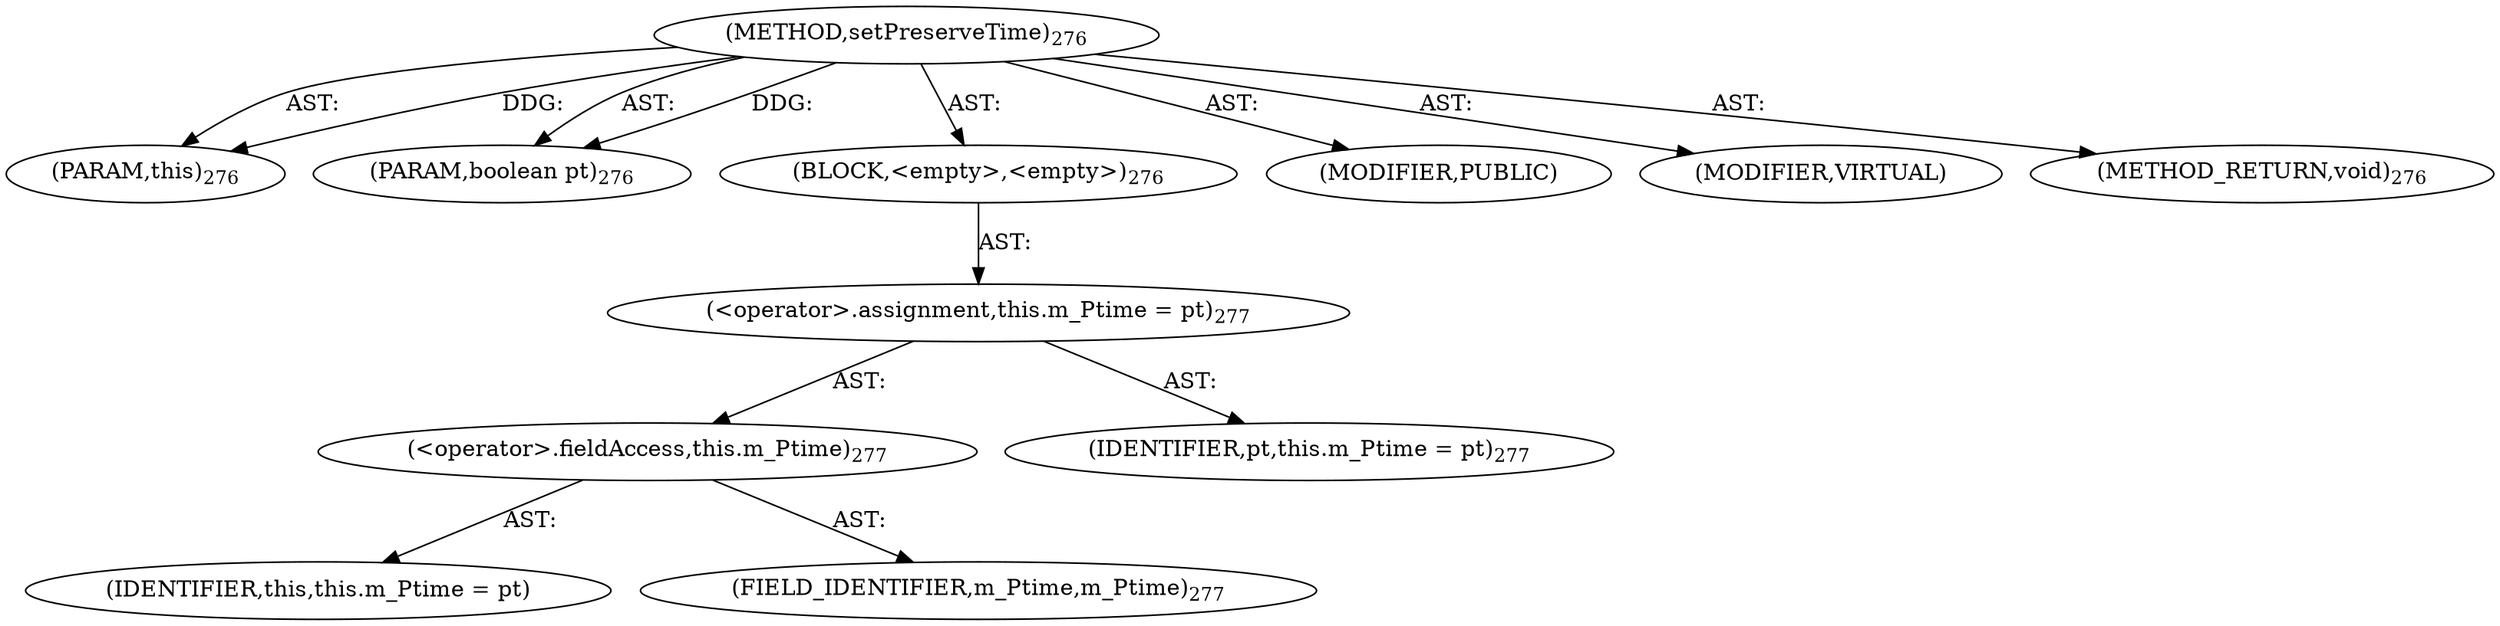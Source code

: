 digraph "setPreserveTime" {  
"111669149706" [label = <(METHOD,setPreserveTime)<SUB>276</SUB>> ]
"115964117008" [label = <(PARAM,this)<SUB>276</SUB>> ]
"115964117009" [label = <(PARAM,boolean pt)<SUB>276</SUB>> ]
"25769803798" [label = <(BLOCK,&lt;empty&gt;,&lt;empty&gt;)<SUB>276</SUB>> ]
"30064771141" [label = <(&lt;operator&gt;.assignment,this.m_Ptime = pt)<SUB>277</SUB>> ]
"30064771142" [label = <(&lt;operator&gt;.fieldAccess,this.m_Ptime)<SUB>277</SUB>> ]
"68719476793" [label = <(IDENTIFIER,this,this.m_Ptime = pt)> ]
"55834574863" [label = <(FIELD_IDENTIFIER,m_Ptime,m_Ptime)<SUB>277</SUB>> ]
"68719476794" [label = <(IDENTIFIER,pt,this.m_Ptime = pt)<SUB>277</SUB>> ]
"133143986202" [label = <(MODIFIER,PUBLIC)> ]
"133143986203" [label = <(MODIFIER,VIRTUAL)> ]
"128849018890" [label = <(METHOD_RETURN,void)<SUB>276</SUB>> ]
  "111669149706" -> "115964117008"  [ label = "AST: "] 
  "111669149706" -> "115964117009"  [ label = "AST: "] 
  "111669149706" -> "25769803798"  [ label = "AST: "] 
  "111669149706" -> "133143986202"  [ label = "AST: "] 
  "111669149706" -> "133143986203"  [ label = "AST: "] 
  "111669149706" -> "128849018890"  [ label = "AST: "] 
  "25769803798" -> "30064771141"  [ label = "AST: "] 
  "30064771141" -> "30064771142"  [ label = "AST: "] 
  "30064771141" -> "68719476794"  [ label = "AST: "] 
  "30064771142" -> "68719476793"  [ label = "AST: "] 
  "30064771142" -> "55834574863"  [ label = "AST: "] 
  "111669149706" -> "115964117008"  [ label = "DDG: "] 
  "111669149706" -> "115964117009"  [ label = "DDG: "] 
}

